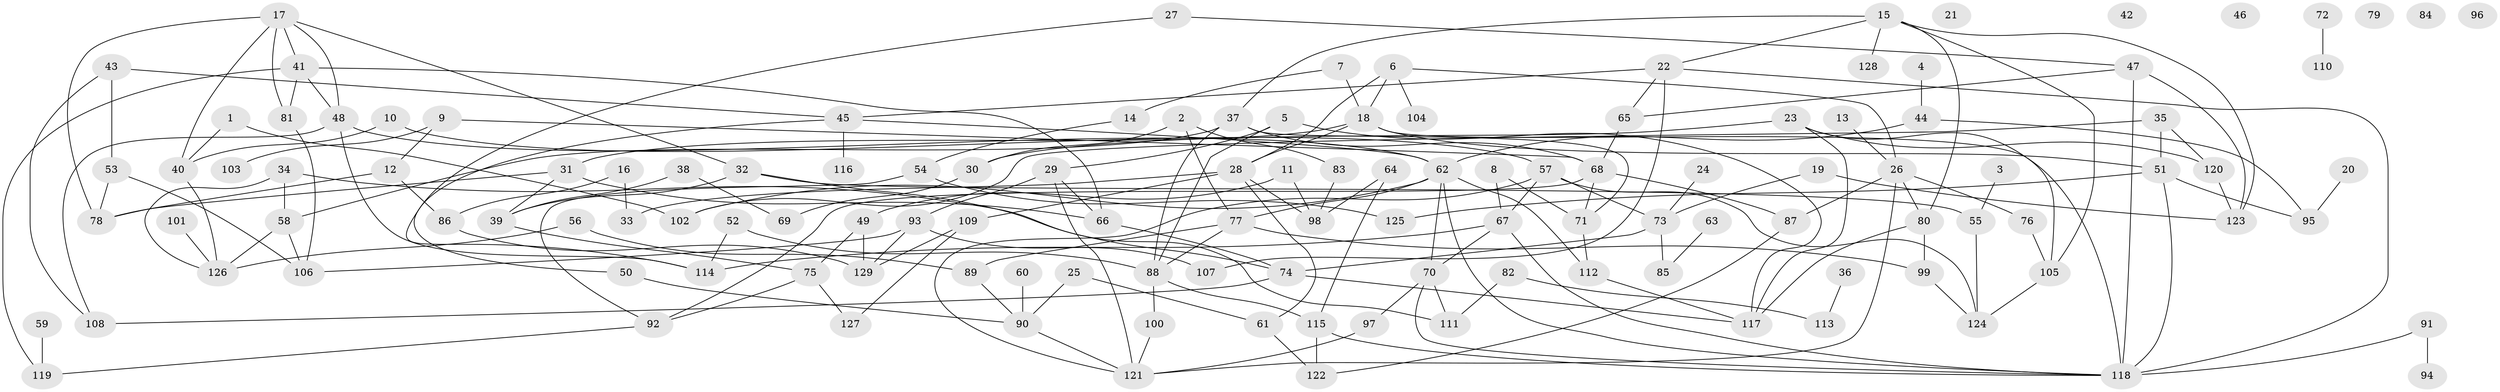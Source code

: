 // Generated by graph-tools (version 1.1) at 2025/25/03/09/25 03:25:13]
// undirected, 129 vertices, 198 edges
graph export_dot {
graph [start="1"]
  node [color=gray90,style=filled];
  1;
  2;
  3;
  4;
  5;
  6;
  7;
  8;
  9;
  10;
  11;
  12;
  13;
  14;
  15;
  16;
  17;
  18;
  19;
  20;
  21;
  22;
  23;
  24;
  25;
  26;
  27;
  28;
  29;
  30;
  31;
  32;
  33;
  34;
  35;
  36;
  37;
  38;
  39;
  40;
  41;
  42;
  43;
  44;
  45;
  46;
  47;
  48;
  49;
  50;
  51;
  52;
  53;
  54;
  55;
  56;
  57;
  58;
  59;
  60;
  61;
  62;
  63;
  64;
  65;
  66;
  67;
  68;
  69;
  70;
  71;
  72;
  73;
  74;
  75;
  76;
  77;
  78;
  79;
  80;
  81;
  82;
  83;
  84;
  85;
  86;
  87;
  88;
  89;
  90;
  91;
  92;
  93;
  94;
  95;
  96;
  97;
  98;
  99;
  100;
  101;
  102;
  103;
  104;
  105;
  106;
  107;
  108;
  109;
  110;
  111;
  112;
  113;
  114;
  115;
  116;
  117;
  118;
  119;
  120;
  121;
  122;
  123;
  124;
  125;
  126;
  127;
  128;
  129;
  1 -- 40;
  1 -- 102;
  2 -- 30;
  2 -- 77;
  2 -- 83;
  3 -- 55;
  4 -- 44;
  5 -- 29;
  5 -- 88;
  5 -- 117;
  6 -- 18;
  6 -- 26;
  6 -- 28;
  6 -- 104;
  7 -- 14;
  7 -- 18;
  8 -- 67;
  8 -- 71;
  9 -- 12;
  9 -- 68;
  9 -- 103;
  10 -- 40;
  10 -- 57;
  11 -- 49;
  11 -- 98;
  12 -- 78;
  12 -- 86;
  13 -- 26;
  14 -- 54;
  15 -- 22;
  15 -- 37;
  15 -- 80;
  15 -- 105;
  15 -- 123;
  15 -- 128;
  16 -- 33;
  16 -- 86;
  17 -- 32;
  17 -- 40;
  17 -- 41;
  17 -- 48;
  17 -- 78;
  17 -- 81;
  18 -- 28;
  18 -- 31;
  18 -- 51;
  18 -- 118;
  19 -- 73;
  19 -- 123;
  20 -- 95;
  22 -- 45;
  22 -- 65;
  22 -- 107;
  22 -- 118;
  23 -- 30;
  23 -- 105;
  23 -- 117;
  23 -- 120;
  24 -- 73;
  25 -- 61;
  25 -- 90;
  26 -- 76;
  26 -- 80;
  26 -- 87;
  26 -- 121;
  27 -- 47;
  27 -- 114;
  28 -- 33;
  28 -- 61;
  28 -- 98;
  28 -- 109;
  29 -- 66;
  29 -- 93;
  29 -- 121;
  30 -- 69;
  31 -- 39;
  31 -- 66;
  31 -- 78;
  32 -- 39;
  32 -- 55;
  32 -- 111;
  34 -- 58;
  34 -- 74;
  34 -- 126;
  35 -- 51;
  35 -- 102;
  35 -- 120;
  36 -- 113;
  37 -- 58;
  37 -- 68;
  37 -- 71;
  37 -- 88;
  38 -- 39;
  38 -- 69;
  39 -- 75;
  40 -- 126;
  41 -- 48;
  41 -- 66;
  41 -- 81;
  41 -- 119;
  43 -- 45;
  43 -- 53;
  43 -- 108;
  44 -- 62;
  44 -- 95;
  45 -- 50;
  45 -- 62;
  45 -- 116;
  47 -- 65;
  47 -- 118;
  47 -- 123;
  48 -- 62;
  48 -- 108;
  48 -- 114;
  49 -- 75;
  49 -- 129;
  50 -- 90;
  51 -- 95;
  51 -- 118;
  51 -- 125;
  52 -- 88;
  52 -- 114;
  53 -- 78;
  53 -- 106;
  54 -- 92;
  54 -- 125;
  55 -- 124;
  56 -- 89;
  56 -- 126;
  57 -- 67;
  57 -- 73;
  57 -- 121;
  57 -- 124;
  58 -- 106;
  58 -- 126;
  59 -- 119;
  60 -- 90;
  61 -- 122;
  62 -- 70;
  62 -- 77;
  62 -- 102;
  62 -- 112;
  62 -- 118;
  63 -- 85;
  64 -- 98;
  64 -- 115;
  65 -- 68;
  66 -- 74;
  67 -- 70;
  67 -- 114;
  67 -- 118;
  68 -- 71;
  68 -- 87;
  68 -- 92;
  70 -- 97;
  70 -- 111;
  70 -- 118;
  71 -- 112;
  72 -- 110;
  73 -- 74;
  73 -- 85;
  74 -- 108;
  74 -- 117;
  75 -- 92;
  75 -- 127;
  76 -- 105;
  77 -- 88;
  77 -- 89;
  77 -- 99;
  80 -- 99;
  80 -- 117;
  81 -- 106;
  82 -- 111;
  82 -- 113;
  83 -- 98;
  86 -- 129;
  87 -- 122;
  88 -- 100;
  88 -- 115;
  89 -- 90;
  90 -- 121;
  91 -- 94;
  91 -- 118;
  92 -- 119;
  93 -- 106;
  93 -- 107;
  93 -- 129;
  97 -- 121;
  99 -- 124;
  100 -- 121;
  101 -- 126;
  105 -- 124;
  109 -- 127;
  109 -- 129;
  112 -- 117;
  115 -- 118;
  115 -- 122;
  120 -- 123;
}
